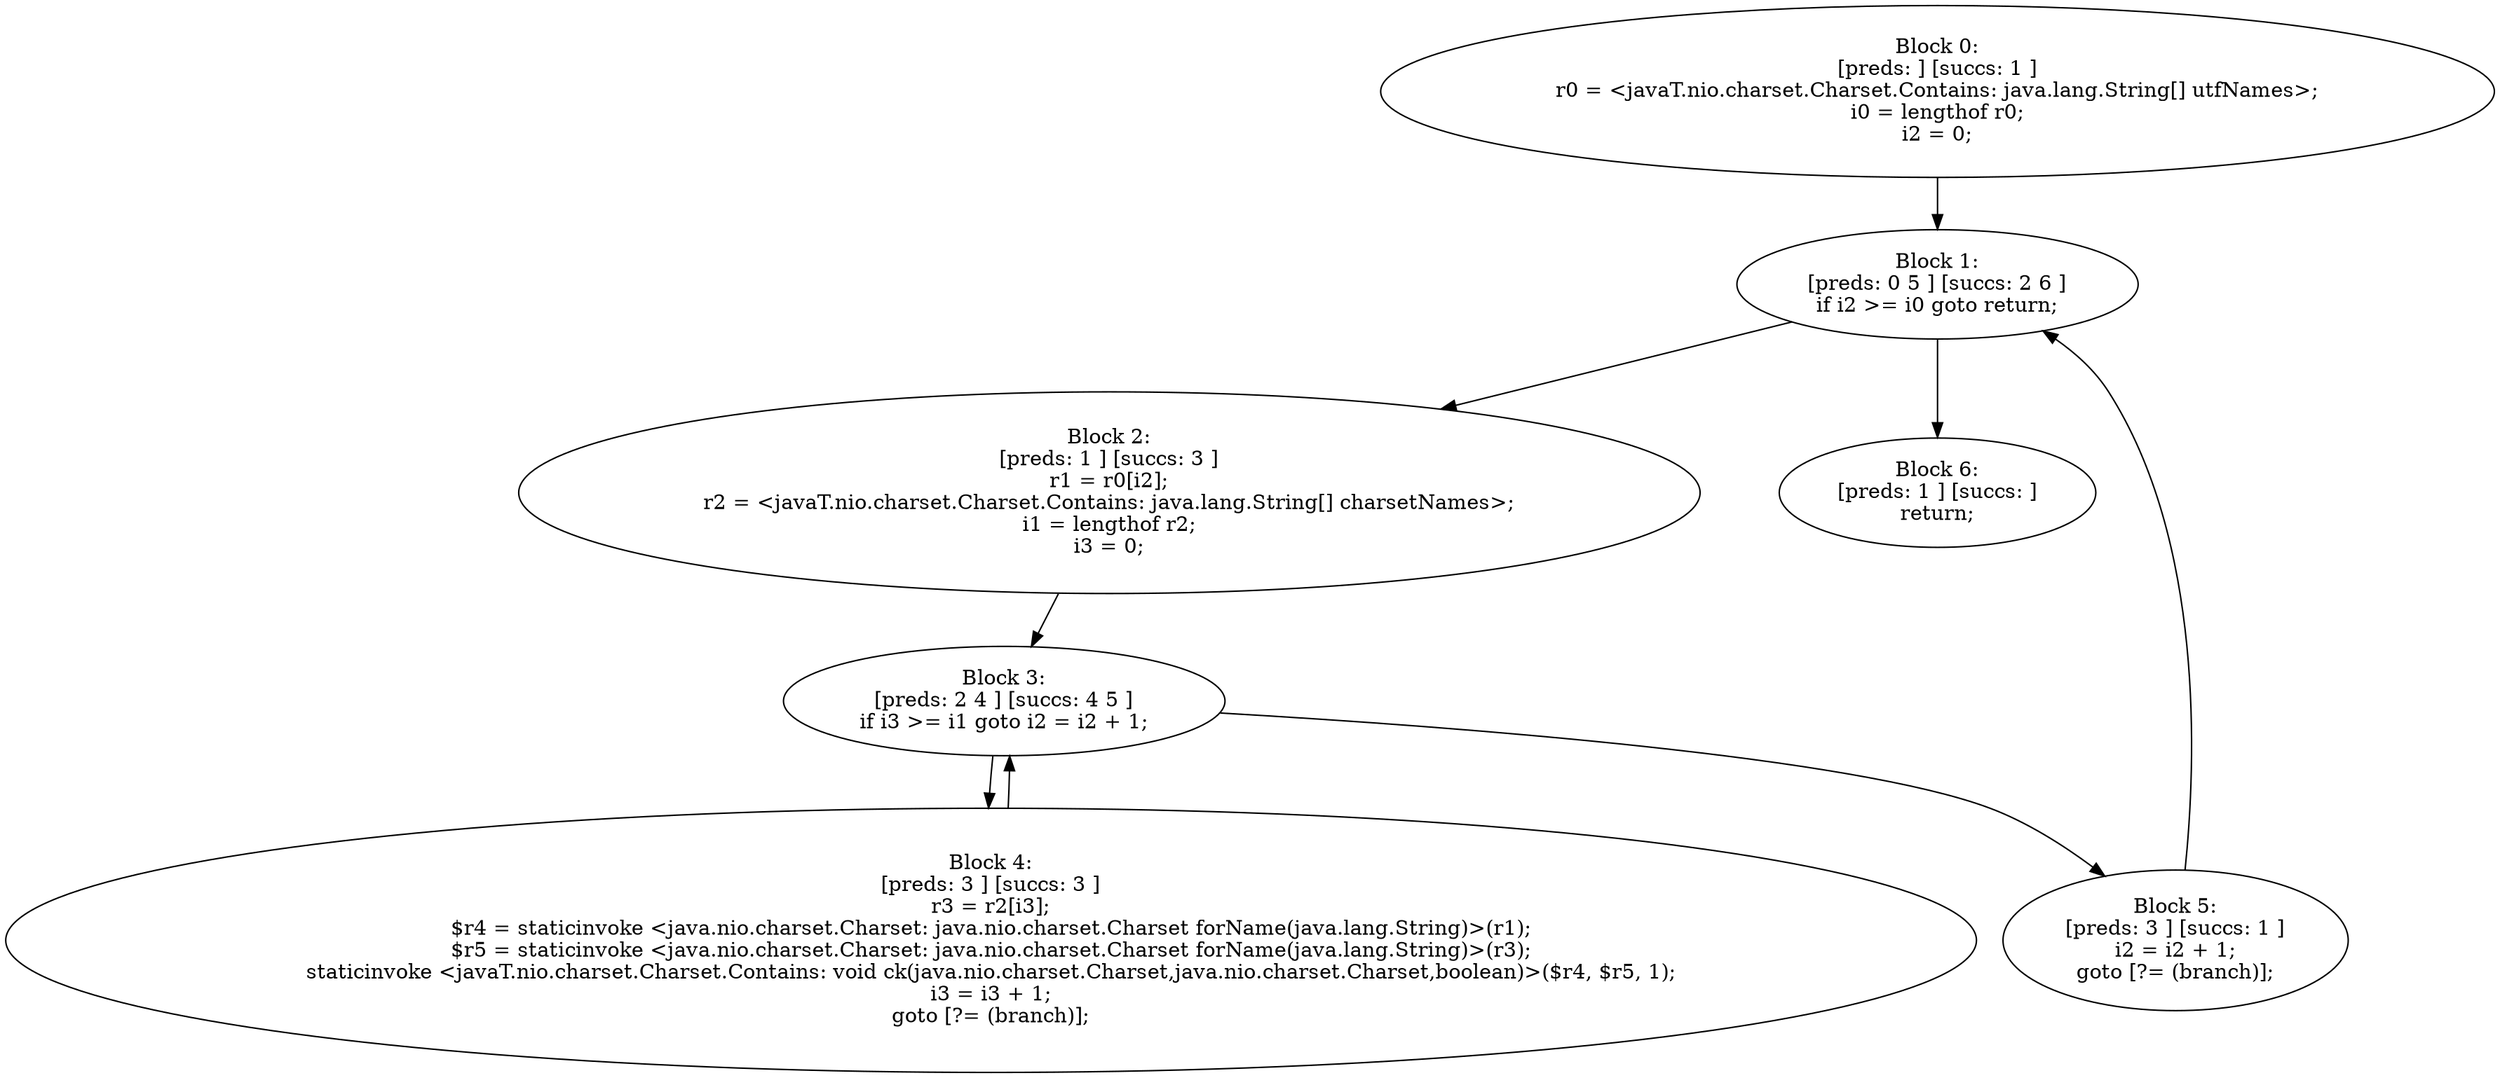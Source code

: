 digraph "unitGraph" {
    "Block 0:
[preds: ] [succs: 1 ]
r0 = <javaT.nio.charset.Charset.Contains: java.lang.String[] utfNames>;
i0 = lengthof r0;
i2 = 0;
"
    "Block 1:
[preds: 0 5 ] [succs: 2 6 ]
if i2 >= i0 goto return;
"
    "Block 2:
[preds: 1 ] [succs: 3 ]
r1 = r0[i2];
r2 = <javaT.nio.charset.Charset.Contains: java.lang.String[] charsetNames>;
i1 = lengthof r2;
i3 = 0;
"
    "Block 3:
[preds: 2 4 ] [succs: 4 5 ]
if i3 >= i1 goto i2 = i2 + 1;
"
    "Block 4:
[preds: 3 ] [succs: 3 ]
r3 = r2[i3];
$r4 = staticinvoke <java.nio.charset.Charset: java.nio.charset.Charset forName(java.lang.String)>(r1);
$r5 = staticinvoke <java.nio.charset.Charset: java.nio.charset.Charset forName(java.lang.String)>(r3);
staticinvoke <javaT.nio.charset.Charset.Contains: void ck(java.nio.charset.Charset,java.nio.charset.Charset,boolean)>($r4, $r5, 1);
i3 = i3 + 1;
goto [?= (branch)];
"
    "Block 5:
[preds: 3 ] [succs: 1 ]
i2 = i2 + 1;
goto [?= (branch)];
"
    "Block 6:
[preds: 1 ] [succs: ]
return;
"
    "Block 0:
[preds: ] [succs: 1 ]
r0 = <javaT.nio.charset.Charset.Contains: java.lang.String[] utfNames>;
i0 = lengthof r0;
i2 = 0;
"->"Block 1:
[preds: 0 5 ] [succs: 2 6 ]
if i2 >= i0 goto return;
";
    "Block 1:
[preds: 0 5 ] [succs: 2 6 ]
if i2 >= i0 goto return;
"->"Block 2:
[preds: 1 ] [succs: 3 ]
r1 = r0[i2];
r2 = <javaT.nio.charset.Charset.Contains: java.lang.String[] charsetNames>;
i1 = lengthof r2;
i3 = 0;
";
    "Block 1:
[preds: 0 5 ] [succs: 2 6 ]
if i2 >= i0 goto return;
"->"Block 6:
[preds: 1 ] [succs: ]
return;
";
    "Block 2:
[preds: 1 ] [succs: 3 ]
r1 = r0[i2];
r2 = <javaT.nio.charset.Charset.Contains: java.lang.String[] charsetNames>;
i1 = lengthof r2;
i3 = 0;
"->"Block 3:
[preds: 2 4 ] [succs: 4 5 ]
if i3 >= i1 goto i2 = i2 + 1;
";
    "Block 3:
[preds: 2 4 ] [succs: 4 5 ]
if i3 >= i1 goto i2 = i2 + 1;
"->"Block 4:
[preds: 3 ] [succs: 3 ]
r3 = r2[i3];
$r4 = staticinvoke <java.nio.charset.Charset: java.nio.charset.Charset forName(java.lang.String)>(r1);
$r5 = staticinvoke <java.nio.charset.Charset: java.nio.charset.Charset forName(java.lang.String)>(r3);
staticinvoke <javaT.nio.charset.Charset.Contains: void ck(java.nio.charset.Charset,java.nio.charset.Charset,boolean)>($r4, $r5, 1);
i3 = i3 + 1;
goto [?= (branch)];
";
    "Block 3:
[preds: 2 4 ] [succs: 4 5 ]
if i3 >= i1 goto i2 = i2 + 1;
"->"Block 5:
[preds: 3 ] [succs: 1 ]
i2 = i2 + 1;
goto [?= (branch)];
";
    "Block 4:
[preds: 3 ] [succs: 3 ]
r3 = r2[i3];
$r4 = staticinvoke <java.nio.charset.Charset: java.nio.charset.Charset forName(java.lang.String)>(r1);
$r5 = staticinvoke <java.nio.charset.Charset: java.nio.charset.Charset forName(java.lang.String)>(r3);
staticinvoke <javaT.nio.charset.Charset.Contains: void ck(java.nio.charset.Charset,java.nio.charset.Charset,boolean)>($r4, $r5, 1);
i3 = i3 + 1;
goto [?= (branch)];
"->"Block 3:
[preds: 2 4 ] [succs: 4 5 ]
if i3 >= i1 goto i2 = i2 + 1;
";
    "Block 5:
[preds: 3 ] [succs: 1 ]
i2 = i2 + 1;
goto [?= (branch)];
"->"Block 1:
[preds: 0 5 ] [succs: 2 6 ]
if i2 >= i0 goto return;
";
}

